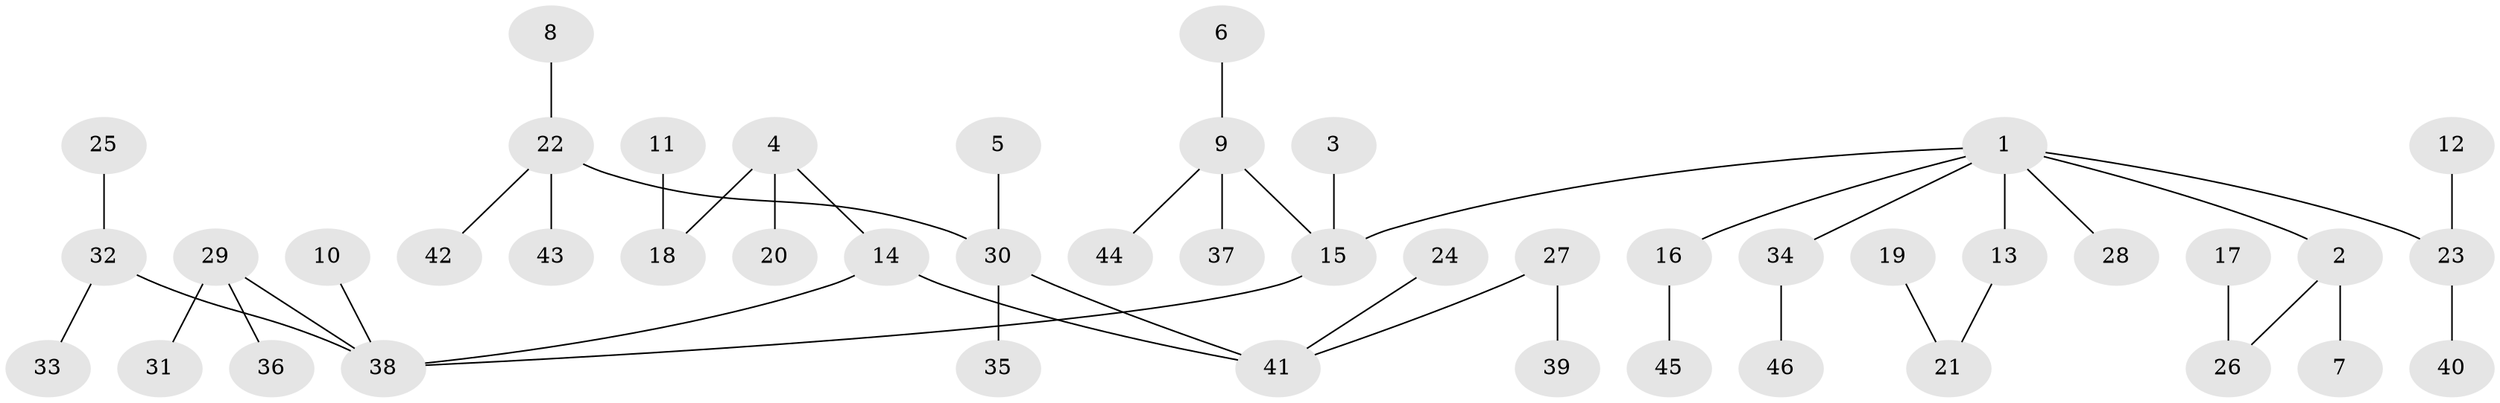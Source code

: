 // original degree distribution, {4: 0.10989010989010989, 5: 0.03296703296703297, 3: 0.10989010989010989, 2: 0.2967032967032967, 1: 0.45054945054945056}
// Generated by graph-tools (version 1.1) at 2025/26/03/09/25 03:26:28]
// undirected, 46 vertices, 45 edges
graph export_dot {
graph [start="1"]
  node [color=gray90,style=filled];
  1;
  2;
  3;
  4;
  5;
  6;
  7;
  8;
  9;
  10;
  11;
  12;
  13;
  14;
  15;
  16;
  17;
  18;
  19;
  20;
  21;
  22;
  23;
  24;
  25;
  26;
  27;
  28;
  29;
  30;
  31;
  32;
  33;
  34;
  35;
  36;
  37;
  38;
  39;
  40;
  41;
  42;
  43;
  44;
  45;
  46;
  1 -- 2 [weight=1.0];
  1 -- 13 [weight=1.0];
  1 -- 15 [weight=1.0];
  1 -- 16 [weight=1.0];
  1 -- 23 [weight=1.0];
  1 -- 28 [weight=1.0];
  1 -- 34 [weight=1.0];
  2 -- 7 [weight=1.0];
  2 -- 26 [weight=1.0];
  3 -- 15 [weight=1.0];
  4 -- 14 [weight=1.0];
  4 -- 18 [weight=1.0];
  4 -- 20 [weight=1.0];
  5 -- 30 [weight=1.0];
  6 -- 9 [weight=1.0];
  8 -- 22 [weight=1.0];
  9 -- 15 [weight=1.0];
  9 -- 37 [weight=1.0];
  9 -- 44 [weight=1.0];
  10 -- 38 [weight=1.0];
  11 -- 18 [weight=1.0];
  12 -- 23 [weight=1.0];
  13 -- 21 [weight=1.0];
  14 -- 38 [weight=1.0];
  14 -- 41 [weight=1.0];
  15 -- 38 [weight=1.0];
  16 -- 45 [weight=1.0];
  17 -- 26 [weight=1.0];
  19 -- 21 [weight=1.0];
  22 -- 30 [weight=1.0];
  22 -- 42 [weight=1.0];
  22 -- 43 [weight=1.0];
  23 -- 40 [weight=1.0];
  24 -- 41 [weight=1.0];
  25 -- 32 [weight=1.0];
  27 -- 39 [weight=1.0];
  27 -- 41 [weight=1.0];
  29 -- 31 [weight=1.0];
  29 -- 36 [weight=1.0];
  29 -- 38 [weight=1.0];
  30 -- 35 [weight=1.0];
  30 -- 41 [weight=1.0];
  32 -- 33 [weight=1.0];
  32 -- 38 [weight=1.0];
  34 -- 46 [weight=1.0];
}
